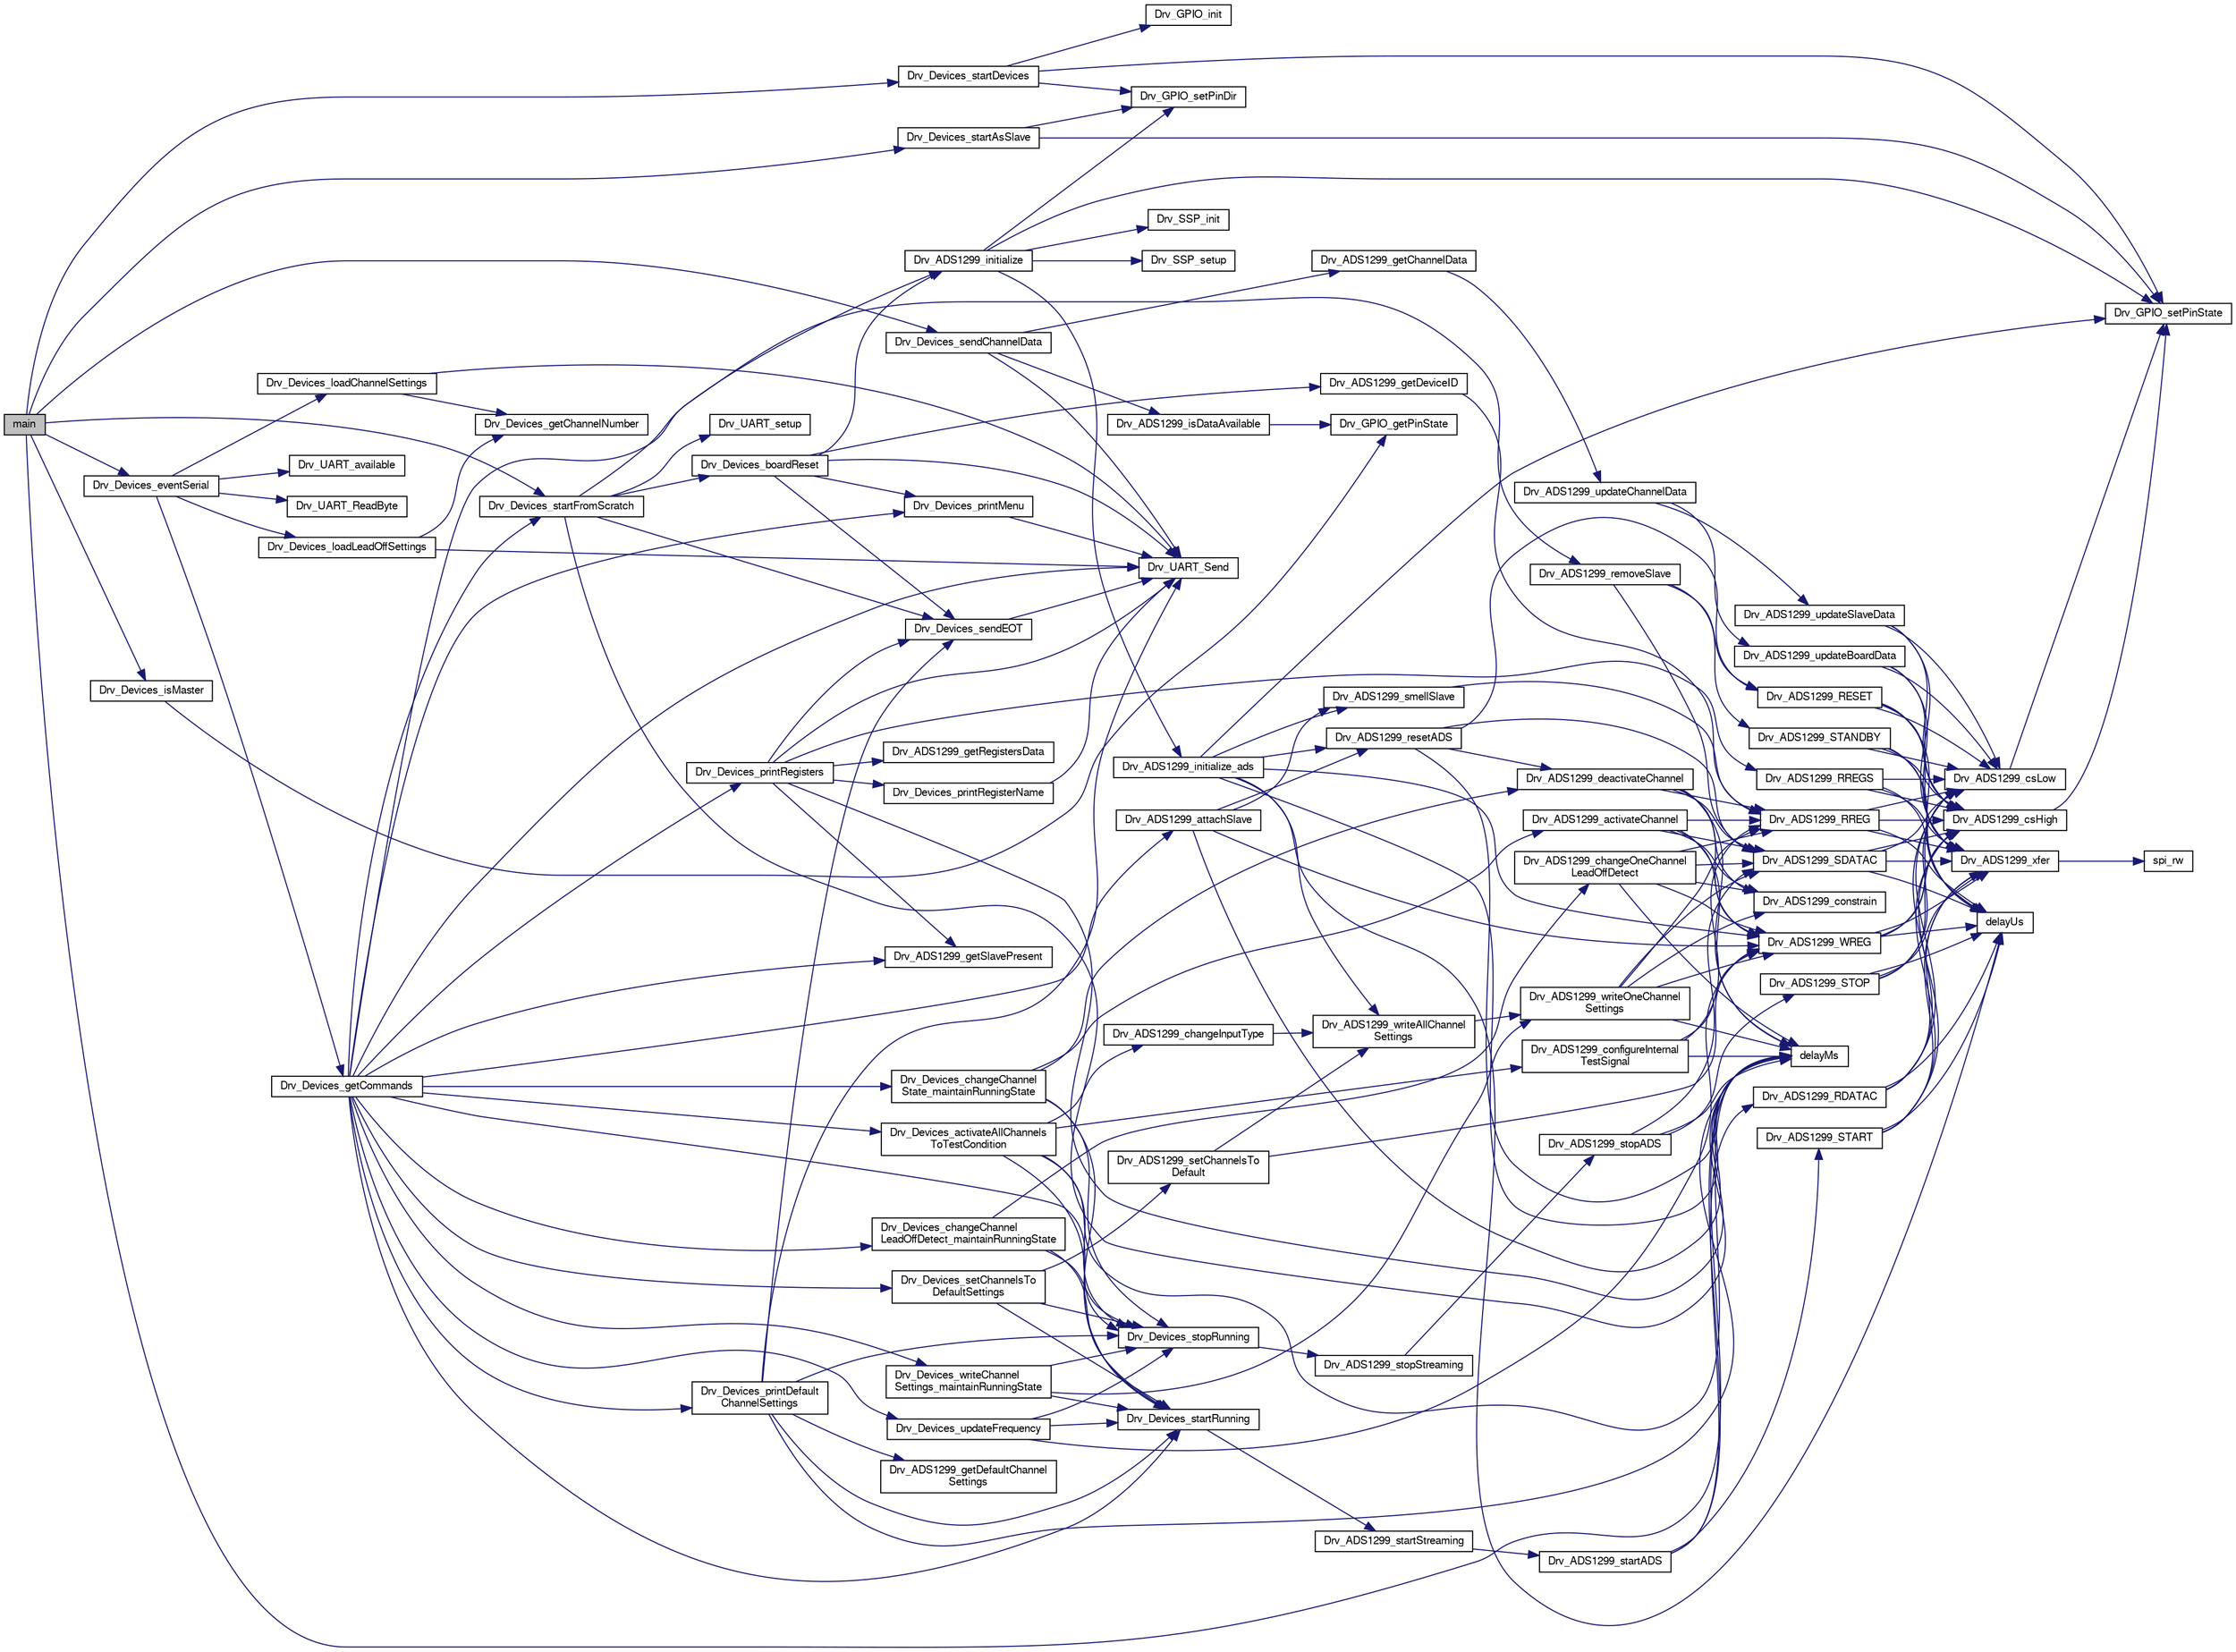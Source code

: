 digraph "main"
{
  edge [fontname="FreeSans",fontsize="10",labelfontname="FreeSans",labelfontsize="10"];
  node [fontname="FreeSans",fontsize="10",shape=record];
  rankdir="LR";
  Node1 [label="main",height=0.2,width=0.4,color="black", fillcolor="grey75", style="filled", fontcolor="black"];
  Node1 -> Node2 [color="midnightblue",fontsize="10",style="solid",fontname="FreeSans"];
  Node2 [label="Drv_Devices_startDevices",height=0.2,width=0.4,color="black", fillcolor="white", style="filled",URL="$group__Devices__Library.html#ga752ca1b164444c691ffe54ed89d848c8",tooltip="Call init and start functions of the different peripherals of the uC. "];
  Node2 -> Node3 [color="midnightblue",fontsize="10",style="solid",fontname="FreeSans"];
  Node3 [label="Drv_GPIO_init",height=0.2,width=0.4,color="black", fillcolor="white", style="filled",URL="$group__GPIO__Library.html#ga9be5db131ab65deac64ba3f32adc3e0a",tooltip="Initialize GPIO port. "];
  Node2 -> Node4 [color="midnightblue",fontsize="10",style="solid",fontname="FreeSans"];
  Node4 [label="Drv_GPIO_setPinDir",height=0.2,width=0.4,color="black", fillcolor="white", style="filled",URL="$group__GPIO__Library.html#gab513ddd38bb6f89dfa844fd7ab6c48dd",tooltip="Set GPIO direction for a single GPIO pin. "];
  Node2 -> Node5 [color="midnightblue",fontsize="10",style="solid",fontname="FreeSans"];
  Node5 [label="Drv_GPIO_setPinState",height=0.2,width=0.4,color="black", fillcolor="white", style="filled",URL="$group__GPIO__Library.html#gaa0fc19aa74a1bf75817ba137e78f7a0a",tooltip="Set a GPIO pin state. "];
  Node1 -> Node6 [color="midnightblue",fontsize="10",style="solid",fontname="FreeSans"];
  Node6 [label="Drv_Devices_isMaster",height=0.2,width=0.4,color="black", fillcolor="white", style="filled",URL="$group__Devices__Library.html#ga92e403bbfcda965385b78ce10bbea47a",tooltip="Determines if the board is Master or Slave and set a flag. "];
  Node6 -> Node7 [color="midnightblue",fontsize="10",style="solid",fontname="FreeSans"];
  Node7 [label="Drv_GPIO_getPinState",height=0.2,width=0.4,color="black", fillcolor="white", style="filled",URL="$group__GPIO__Library.html#ga3979c4c389440c603c44afef9b25c6c6",tooltip="Get a GPIO pin state. "];
  Node1 -> Node8 [color="midnightblue",fontsize="10",style="solid",fontname="FreeSans"];
  Node8 [label="delayMs",height=0.2,width=0.4,color="black", fillcolor="white", style="filled",URL="$group__Devices__Library.html#gadde208bf0ea8bb35d8606d3859219a40",tooltip="Delay in milliseconds. "];
  Node1 -> Node9 [color="midnightblue",fontsize="10",style="solid",fontname="FreeSans"];
  Node9 [label="Drv_Devices_startFromScratch",height=0.2,width=0.4,color="black", fillcolor="white", style="filled",URL="$group__Devices__Library.html#ga43e0b770fd7ccd57b3f0d5ddf0eda4be",tooltip="Start the system from scratch, send initial message and get the board ready to get commands..."];
  Node9 -> Node10 [color="midnightblue",fontsize="10",style="solid",fontname="FreeSans"];
  Node10 [label="Drv_UART_setup",height=0.2,width=0.4,color="black", fillcolor="white", style="filled",URL="$group__UART__Library.html#ga8026f78d22425b39818431d299d638a3",tooltip="UART initial setup and initialization. "];
  Node9 -> Node11 [color="midnightblue",fontsize="10",style="solid",fontname="FreeSans"];
  Node11 [label="Drv_ADS1299_initialize",height=0.2,width=0.4,color="black", fillcolor="white", style="filled",URL="$group__ADS1299__Library.html#ga3a5f7edb0cb404ffa6865a56573a0c4b",tooltip="Configure pines connected to the ADS and the ADS itself. "];
  Node11 -> Node4 [color="midnightblue",fontsize="10",style="solid",fontname="FreeSans"];
  Node11 -> Node5 [color="midnightblue",fontsize="10",style="solid",fontname="FreeSans"];
  Node11 -> Node12 [color="midnightblue",fontsize="10",style="solid",fontname="FreeSans"];
  Node12 [label="Drv_SSP_init",height=0.2,width=0.4,color="black", fillcolor="white", style="filled",URL="$group__SSP__Library.html#ga0c5eb23f106efe0d4b8687874954c549",tooltip="Init the SSP module. "];
  Node11 -> Node13 [color="midnightblue",fontsize="10",style="solid",fontname="FreeSans"];
  Node13 [label="Drv_SSP_setup",height=0.2,width=0.4,color="black", fillcolor="white", style="filled",URL="$group__SSP__Library.html#ga0f01059c0a84ecf456f3ad9d38b9794b",tooltip="Configuration of format and data of the SSP module. "];
  Node11 -> Node14 [color="midnightblue",fontsize="10",style="solid",fontname="FreeSans"];
  Node14 [label="Drv_ADS1299_initialize_ads",height=0.2,width=0.4,color="black", fillcolor="white", style="filled",URL="$group__ADS1299__Library.html#ga7d4e3c16375e804d9275b55a5872410b",tooltip="Hard Reset ADS and power up sequence. "];
  Node14 -> Node8 [color="midnightblue",fontsize="10",style="solid",fontname="FreeSans"];
  Node14 -> Node5 [color="midnightblue",fontsize="10",style="solid",fontname="FreeSans"];
  Node14 -> Node15 [color="midnightblue",fontsize="10",style="solid",fontname="FreeSans"];
  Node15 [label="delayUs",height=0.2,width=0.4,color="black", fillcolor="white", style="filled",URL="$group__Devices__Library.html#ga120f8cfcae7121ef62deee0473cf19ee",tooltip="Delay in microseconds. "];
  Node14 -> Node16 [color="midnightblue",fontsize="10",style="solid",fontname="FreeSans"];
  Node16 [label="Drv_ADS1299_resetADS",height=0.2,width=0.4,color="black", fillcolor="white", style="filled",URL="$group__ADS1299__Library.html#gaf00abe725d1194171c9b84ab1c9aa356",tooltip="Reset all the ADS1299 settings. Stops all data acquisition. "];
  Node16 -> Node17 [color="midnightblue",fontsize="10",style="solid",fontname="FreeSans"];
  Node17 [label="Drv_ADS1299_RESET",height=0.2,width=0.4,color="black", fillcolor="white", style="filled",URL="$group__ADS1299__Library.html#ga33a611c58e5bd53c062d118be8a09d9e",tooltip="Set all register values to default. "];
  Node17 -> Node18 [color="midnightblue",fontsize="10",style="solid",fontname="FreeSans"];
  Node18 [label="Drv_ADS1299_csLow",height=0.2,width=0.4,color="black", fillcolor="white", style="filled",URL="$group__ADS1299__Library.html#gae7bfe7b22c142ad6af3606fc094dd149",tooltip="SPI chip select method. "];
  Node18 -> Node5 [color="midnightblue",fontsize="10",style="solid",fontname="FreeSans"];
  Node17 -> Node19 [color="midnightblue",fontsize="10",style="solid",fontname="FreeSans"];
  Node19 [label="Drv_ADS1299_xfer",height=0.2,width=0.4,color="black", fillcolor="white", style="filled",URL="$group__ADS1299__Library.html#gaacd804d5af6ab72174a9cb050dcf9041",tooltip="SPI communication method. "];
  Node19 -> Node20 [color="midnightblue",fontsize="10",style="solid",fontname="FreeSans"];
  Node20 [label="spi_rw",height=0.2,width=0.4,color="black", fillcolor="white", style="filled",URL="$group__SSP__Library.html#ga3808c285915bc0c410f4188eafce502d",tooltip="Faster way to transfer a single a byte via SSP. "];
  Node17 -> Node15 [color="midnightblue",fontsize="10",style="solid",fontname="FreeSans"];
  Node17 -> Node21 [color="midnightblue",fontsize="10",style="solid",fontname="FreeSans"];
  Node21 [label="Drv_ADS1299_csHigh",height=0.2,width=0.4,color="black", fillcolor="white", style="filled",URL="$group__ADS1299__Library.html#gad90e09cf6259d704d03a6b3f569d0976",tooltip="SPI chip de-select. "];
  Node21 -> Node5 [color="midnightblue",fontsize="10",style="solid",fontname="FreeSans"];
  Node16 -> Node22 [color="midnightblue",fontsize="10",style="solid",fontname="FreeSans"];
  Node22 [label="Drv_ADS1299_SDATAC",height=0.2,width=0.4,color="black", fillcolor="white", style="filled",URL="$group__ADS1299__Library.html#ga9715d3a40b02158b668d9c82bd0af79a",tooltip="Get out of read data continuous mode. "];
  Node22 -> Node18 [color="midnightblue",fontsize="10",style="solid",fontname="FreeSans"];
  Node22 -> Node19 [color="midnightblue",fontsize="10",style="solid",fontname="FreeSans"];
  Node22 -> Node15 [color="midnightblue",fontsize="10",style="solid",fontname="FreeSans"];
  Node22 -> Node21 [color="midnightblue",fontsize="10",style="solid",fontname="FreeSans"];
  Node16 -> Node8 [color="midnightblue",fontsize="10",style="solid",fontname="FreeSans"];
  Node16 -> Node23 [color="midnightblue",fontsize="10",style="solid",fontname="FreeSans"];
  Node23 [label="Drv_ADS1299_deactivateChannel",height=0.2,width=0.4,color="black", fillcolor="white", style="filled",URL="$group__ADS1299__Library.html#gaf752ff51f24643ab51099720f9d69846",tooltip="De-activate specific channel N. "];
  Node23 -> Node22 [color="midnightblue",fontsize="10",style="solid",fontname="FreeSans"];
  Node23 -> Node8 [color="midnightblue",fontsize="10",style="solid",fontname="FreeSans"];
  Node23 -> Node24 [color="midnightblue",fontsize="10",style="solid",fontname="FreeSans"];
  Node24 [label="Drv_ADS1299_constrain",height=0.2,width=0.4,color="black", fillcolor="white", style="filled",URL="$group__ADS1299__Library.html#ga713b706931292d92d4e8972d79a311a0",tooltip="Constrains a number to be within a range. "];
  Node23 -> Node25 [color="midnightblue",fontsize="10",style="solid",fontname="FreeSans"];
  Node25 [label="Drv_ADS1299_RREG",height=0.2,width=0.4,color="black", fillcolor="white", style="filled",URL="$group__ADS1299__Library.html#ga1c03d79e9a6080ed2de6916b1dd47849",tooltip="Read one ADS register. "];
  Node25 -> Node18 [color="midnightblue",fontsize="10",style="solid",fontname="FreeSans"];
  Node25 -> Node19 [color="midnightblue",fontsize="10",style="solid",fontname="FreeSans"];
  Node25 -> Node15 [color="midnightblue",fontsize="10",style="solid",fontname="FreeSans"];
  Node25 -> Node21 [color="midnightblue",fontsize="10",style="solid",fontname="FreeSans"];
  Node23 -> Node26 [color="midnightblue",fontsize="10",style="solid",fontname="FreeSans"];
  Node26 [label="Drv_ADS1299_WREG",height=0.2,width=0.4,color="black", fillcolor="white", style="filled",URL="$group__ADS1299__Library.html#gaeb3dbf8ae39e90411b32757240f61b8b",tooltip="Write one ADS register. "];
  Node26 -> Node18 [color="midnightblue",fontsize="10",style="solid",fontname="FreeSans"];
  Node26 -> Node19 [color="midnightblue",fontsize="10",style="solid",fontname="FreeSans"];
  Node26 -> Node15 [color="midnightblue",fontsize="10",style="solid",fontname="FreeSans"];
  Node26 -> Node21 [color="midnightblue",fontsize="10",style="solid",fontname="FreeSans"];
  Node14 -> Node26 [color="midnightblue",fontsize="10",style="solid",fontname="FreeSans"];
  Node14 -> Node27 [color="midnightblue",fontsize="10",style="solid",fontname="FreeSans"];
  Node27 [label="Drv_ADS1299_smellSlave",height=0.2,width=0.4,color="black", fillcolor="white", style="filled",URL="$group__ADS1299__Library.html#ga9d74c4bec77d3719c9334d953e2ac590",tooltip="Check if Slave Board is present. "];
  Node27 -> Node25 [color="midnightblue",fontsize="10",style="solid",fontname="FreeSans"];
  Node14 -> Node28 [color="midnightblue",fontsize="10",style="solid",fontname="FreeSans"];
  Node28 [label="Drv_ADS1299_writeAllChannel\lSettings",height=0.2,width=0.4,color="black", fillcolor="white", style="filled",URL="$group__ADS1299__Library.html#ga6191cb19901b35ad7f9e5d999064dac3",tooltip="Write settings of all channels. "];
  Node28 -> Node29 [color="midnightblue",fontsize="10",style="solid",fontname="FreeSans"];
  Node29 [label="Drv_ADS1299_writeOneChannel\lSettings",height=0.2,width=0.4,color="black", fillcolor="white", style="filled",URL="$group__ADS1299__Library.html#gab10b419566b34fa502514a113505312d",tooltip="Write settings of only one specific channel. "];
  Node29 -> Node24 [color="midnightblue",fontsize="10",style="solid",fontname="FreeSans"];
  Node29 -> Node22 [color="midnightblue",fontsize="10",style="solid",fontname="FreeSans"];
  Node29 -> Node8 [color="midnightblue",fontsize="10",style="solid",fontname="FreeSans"];
  Node29 -> Node26 [color="midnightblue",fontsize="10",style="solid",fontname="FreeSans"];
  Node29 -> Node25 [color="midnightblue",fontsize="10",style="solid",fontname="FreeSans"];
  Node9 -> Node8 [color="midnightblue",fontsize="10",style="solid",fontname="FreeSans"];
  Node9 -> Node30 [color="midnightblue",fontsize="10",style="solid",fontname="FreeSans"];
  Node30 [label="Drv_Devices_boardReset",height=0.2,width=0.4,color="black", fillcolor="white", style="filled",URL="$group__Devices__Library.html#gab949068810476a2e08078aa7eab15a83"];
  Node30 -> Node11 [color="midnightblue",fontsize="10",style="solid",fontname="FreeSans"];
  Node30 -> Node31 [color="midnightblue",fontsize="10",style="solid",fontname="FreeSans"];
  Node31 [label="Drv_UART_Send",height=0.2,width=0.4,color="black", fillcolor="white", style="filled",URL="$group__UART__Library.html#ga3cd9c151bd9649652b8f6c7a8a371f4b",tooltip="Send data by UART. "];
  Node30 -> Node32 [color="midnightblue",fontsize="10",style="solid",fontname="FreeSans"];
  Node32 [label="Drv_ADS1299_getDeviceID",height=0.2,width=0.4,color="black", fillcolor="white", style="filled",URL="$group__ADS1299__Library.html#ga812e36de1efba860dca4dec17b08b1a6",tooltip="Return the ID of the AFE device. "];
  Node32 -> Node25 [color="midnightblue",fontsize="10",style="solid",fontname="FreeSans"];
  Node30 -> Node33 [color="midnightblue",fontsize="10",style="solid",fontname="FreeSans"];
  Node33 [label="Drv_Devices_printMenu",height=0.2,width=0.4,color="black", fillcolor="white", style="filled",URL="$group__Devices__Library.html#gac177c9b23475b7551fbcebe3db410bf0",tooltip="Print menu. "];
  Node33 -> Node31 [color="midnightblue",fontsize="10",style="solid",fontname="FreeSans"];
  Node30 -> Node34 [color="midnightblue",fontsize="10",style="solid",fontname="FreeSans"];
  Node34 [label="Drv_Devices_sendEOT",height=0.2,width=0.4,color="black", fillcolor="white", style="filled",URL="$group__Devices__Library.html#ga26ea493ed59bae1e6a0c0af4ece44f40",tooltip="Send characters to shake hands with the controlling program. "];
  Node34 -> Node31 [color="midnightblue",fontsize="10",style="solid",fontname="FreeSans"];
  Node9 -> Node34 [color="midnightblue",fontsize="10",style="solid",fontname="FreeSans"];
  Node1 -> Node35 [color="midnightblue",fontsize="10",style="solid",fontname="FreeSans"];
  Node35 [label="Drv_Devices_sendChannelData",height=0.2,width=0.4,color="black", fillcolor="white", style="filled",URL="$group__Devices__Library.html#ga828212dc5604557924cd8ea9e6252c6c",tooltip="Send via UART the data acquired by the ADS. "];
  Node35 -> Node36 [color="midnightblue",fontsize="10",style="solid",fontname="FreeSans"];
  Node36 [label="Drv_ADS1299_isDataAvailable",height=0.2,width=0.4,color="black", fillcolor="white", style="filled",URL="$group__ADS1299__Library.html#ga55bafd8fc454bf91a40711e71c9028e0",tooltip="Query to see if data is available from the ADS1299. "];
  Node36 -> Node7 [color="midnightblue",fontsize="10",style="solid",fontname="FreeSans"];
  Node35 -> Node37 [color="midnightblue",fontsize="10",style="solid",fontname="FreeSans"];
  Node37 [label="Drv_ADS1299_getChannelData",height=0.2,width=0.4,color="black", fillcolor="white", style="filled",URL="$group__ADS1299__Library.html#ga7b9304053ccfe17319cc73d1c5c738c1",tooltip="Function to get Channel Data. "];
  Node37 -> Node38 [color="midnightblue",fontsize="10",style="solid",fontname="FreeSans"];
  Node38 [label="Drv_ADS1299_updateChannelData",height=0.2,width=0.4,color="black", fillcolor="white", style="filled",URL="$group__ADS1299__Library.html#gab649fc7f231ca292b9c06cc31e50fff1",tooltip="Function called to receive new data from the ADS1299. "];
  Node38 -> Node39 [color="midnightblue",fontsize="10",style="solid",fontname="FreeSans"];
  Node39 [label="Drv_ADS1299_updateBoardData",height=0.2,width=0.4,color="black", fillcolor="white", style="filled",URL="$group__ADS1299__Library.html#ga6a7fda986df83568223e0d81ec493169",tooltip="Function called to receive new data from the master board. "];
  Node39 -> Node18 [color="midnightblue",fontsize="10",style="solid",fontname="FreeSans"];
  Node39 -> Node19 [color="midnightblue",fontsize="10",style="solid",fontname="FreeSans"];
  Node39 -> Node21 [color="midnightblue",fontsize="10",style="solid",fontname="FreeSans"];
  Node38 -> Node40 [color="midnightblue",fontsize="10",style="solid",fontname="FreeSans"];
  Node40 [label="Drv_ADS1299_updateSlaveData",height=0.2,width=0.4,color="black", fillcolor="white", style="filled",URL="$group__ADS1299__Library.html#gaf7e73c7a2a885b3ce8c63cc1af03851c",tooltip="Function called to receive new data from the slave board. "];
  Node40 -> Node18 [color="midnightblue",fontsize="10",style="solid",fontname="FreeSans"];
  Node40 -> Node19 [color="midnightblue",fontsize="10",style="solid",fontname="FreeSans"];
  Node40 -> Node21 [color="midnightblue",fontsize="10",style="solid",fontname="FreeSans"];
  Node35 -> Node31 [color="midnightblue",fontsize="10",style="solid",fontname="FreeSans"];
  Node1 -> Node41 [color="midnightblue",fontsize="10",style="solid",fontname="FreeSans"];
  Node41 [label="Drv_Devices_eventSerial",height=0.2,width=0.4,color="black", fillcolor="white", style="filled",URL="$group__Devices__Library.html#ga8092c357f91843e6fa9db02735addc7d",tooltip="Function for receiving new commands. "];
  Node41 -> Node42 [color="midnightblue",fontsize="10",style="solid",fontname="FreeSans"];
  Node42 [label="Drv_UART_available",height=0.2,width=0.4,color="black", fillcolor="white", style="filled",URL="$group__UART__Library.html#ga7a96fcb2dfc23bcf106ef05a6e348eb4",tooltip="Indicates if there is new data to be read. "];
  Node41 -> Node43 [color="midnightblue",fontsize="10",style="solid",fontname="FreeSans"];
  Node43 [label="Drv_UART_ReadByte",height=0.2,width=0.4,color="black", fillcolor="white", style="filled",URL="$group__UART__Library.html#ga0332d0b4b9dee94a3464a62ab776b594",tooltip="Read one byte. "];
  Node41 -> Node44 [color="midnightblue",fontsize="10",style="solid",fontname="FreeSans"];
  Node44 [label="Drv_Devices_loadChannelSettings",height=0.2,width=0.4,color="black", fillcolor="white", style="filled",URL="$group__Devices__Library.html#ga1b75ac5dd3eb55ef54cff5de501875a9",tooltip="Retrieve parameters and execute channel settings. "];
  Node44 -> Node45 [color="midnightblue",fontsize="10",style="solid",fontname="FreeSans"];
  Node45 [label="Drv_Devices_getChannelNumber",height=0.2,width=0.4,color="black", fillcolor="white", style="filled",URL="$group__Devices__Library.html#ga648ce331709a942df57efd5b8645db13",tooltip="Convert channel number from character to number. "];
  Node44 -> Node31 [color="midnightblue",fontsize="10",style="solid",fontname="FreeSans"];
  Node41 -> Node46 [color="midnightblue",fontsize="10",style="solid",fontname="FreeSans"];
  Node46 [label="Drv_Devices_loadLeadOffSettings",height=0.2,width=0.4,color="black", fillcolor="white", style="filled",URL="$group__Devices__Library.html#ga91621cb0b85d8918aa835f198c827379",tooltip="Retrieve parameters and execute channel settings. "];
  Node46 -> Node45 [color="midnightblue",fontsize="10",style="solid",fontname="FreeSans"];
  Node46 -> Node31 [color="midnightblue",fontsize="10",style="solid",fontname="FreeSans"];
  Node41 -> Node47 [color="midnightblue",fontsize="10",style="solid",fontname="FreeSans"];
  Node47 [label="Drv_Devices_getCommands",height=0.2,width=0.4,color="black", fillcolor="white", style="filled",URL="$group__Devices__Library.html#gafb56f6b90c50e36cd6e34665d85fb903",tooltip="Function for interpreting commands. "];
  Node47 -> Node31 [color="midnightblue",fontsize="10",style="solid",fontname="FreeSans"];
  Node47 -> Node48 [color="midnightblue",fontsize="10",style="solid",fontname="FreeSans"];
  Node48 [label="Drv_Devices_changeChannel\lState_maintainRunningState",height=0.2,width=0.4,color="black", fillcolor="white", style="filled",URL="$group__Devices__Library.html#gacf4dbff760e8426996f21c8a68d77cef",tooltip="Activate or De-activate channel maintaining running state. "];
  Node48 -> Node49 [color="midnightblue",fontsize="10",style="solid",fontname="FreeSans"];
  Node49 [label="Drv_Devices_stopRunning",height=0.2,width=0.4,color="black", fillcolor="white", style="filled",URL="$group__Devices__Library.html#ga8584f49a773b7e9add0e51bb0057fb54",tooltip="Stop data acquisition. "];
  Node49 -> Node50 [color="midnightblue",fontsize="10",style="solid",fontname="FreeSans"];
  Node50 [label="Drv_ADS1299_stopStreaming",height=0.2,width=0.4,color="black", fillcolor="white", style="filled",URL="$group__ADS1299__Library.html#ga76f9b41b04d6ac6a9fc5ba36884df125",tooltip="Stop data acquisition. "];
  Node50 -> Node51 [color="midnightblue",fontsize="10",style="solid",fontname="FreeSans"];
  Node51 [label="Drv_ADS1299_stopADS",height=0.2,width=0.4,color="black", fillcolor="white", style="filled",URL="$group__ADS1299__Library.html#gafed9edc40d47ce6fc0c7c5325b616d74",tooltip="Stop continuous data acquisition. "];
  Node51 -> Node52 [color="midnightblue",fontsize="10",style="solid",fontname="FreeSans"];
  Node52 [label="Drv_ADS1299_STOP",height=0.2,width=0.4,color="black", fillcolor="white", style="filled",URL="$group__ADS1299__Library.html#ga745a56f8f9a82a3ff488fdfa44b5877c",tooltip="Stop data acquisition. "];
  Node52 -> Node18 [color="midnightblue",fontsize="10",style="solid",fontname="FreeSans"];
  Node52 -> Node19 [color="midnightblue",fontsize="10",style="solid",fontname="FreeSans"];
  Node52 -> Node15 [color="midnightblue",fontsize="10",style="solid",fontname="FreeSans"];
  Node52 -> Node21 [color="midnightblue",fontsize="10",style="solid",fontname="FreeSans"];
  Node51 -> Node8 [color="midnightblue",fontsize="10",style="solid",fontname="FreeSans"];
  Node51 -> Node22 [color="midnightblue",fontsize="10",style="solid",fontname="FreeSans"];
  Node48 -> Node53 [color="midnightblue",fontsize="10",style="solid",fontname="FreeSans"];
  Node53 [label="Drv_ADS1299_activateChannel",height=0.2,width=0.4,color="black", fillcolor="white", style="filled",URL="$group__ADS1299__Library.html#ga265dd2d7a4bd35e681d566e3a2c517ce",tooltip="Activate specific channel N. "];
  Node53 -> Node24 [color="midnightblue",fontsize="10",style="solid",fontname="FreeSans"];
  Node53 -> Node22 [color="midnightblue",fontsize="10",style="solid",fontname="FreeSans"];
  Node53 -> Node26 [color="midnightblue",fontsize="10",style="solid",fontname="FreeSans"];
  Node53 -> Node25 [color="midnightblue",fontsize="10",style="solid",fontname="FreeSans"];
  Node53 -> Node8 [color="midnightblue",fontsize="10",style="solid",fontname="FreeSans"];
  Node48 -> Node23 [color="midnightblue",fontsize="10",style="solid",fontname="FreeSans"];
  Node48 -> Node54 [color="midnightblue",fontsize="10",style="solid",fontname="FreeSans"];
  Node54 [label="Drv_Devices_startRunning",height=0.2,width=0.4,color="black", fillcolor="white", style="filled",URL="$group__Devices__Library.html#ga7f4ddcd86724d8aad896ff12e43146ca",tooltip="Start data acquisition. "];
  Node54 -> Node55 [color="midnightblue",fontsize="10",style="solid",fontname="FreeSans"];
  Node55 [label="Drv_ADS1299_startStreaming",height=0.2,width=0.4,color="black", fillcolor="white", style="filled",URL="$group__ADS1299__Library.html#gad3ea6087f205bfce6610c763f3f332d3",tooltip="Start data acquisition. "];
  Node55 -> Node56 [color="midnightblue",fontsize="10",style="solid",fontname="FreeSans"];
  Node56 [label="Drv_ADS1299_startADS",height=0.2,width=0.4,color="black", fillcolor="white", style="filled",URL="$group__ADS1299__Library.html#gad2841df2e1508c7d9f86d0d90681986e",tooltip="Start continuous data acquisition. "];
  Node56 -> Node57 [color="midnightblue",fontsize="10",style="solid",fontname="FreeSans"];
  Node57 [label="Drv_ADS1299_RDATAC",height=0.2,width=0.4,color="black", fillcolor="white", style="filled",URL="$group__ADS1299__Library.html#ga51676dbe90976a582680808c7f32eadc",tooltip="Go into read data continuous mode. "];
  Node57 -> Node18 [color="midnightblue",fontsize="10",style="solid",fontname="FreeSans"];
  Node57 -> Node19 [color="midnightblue",fontsize="10",style="solid",fontname="FreeSans"];
  Node57 -> Node15 [color="midnightblue",fontsize="10",style="solid",fontname="FreeSans"];
  Node57 -> Node21 [color="midnightblue",fontsize="10",style="solid",fontname="FreeSans"];
  Node56 -> Node8 [color="midnightblue",fontsize="10",style="solid",fontname="FreeSans"];
  Node56 -> Node58 [color="midnightblue",fontsize="10",style="solid",fontname="FreeSans"];
  Node58 [label="Drv_ADS1299_START",height=0.2,width=0.4,color="black", fillcolor="white", style="filled",URL="$group__ADS1299__Library.html#gab74ff026d8a21e4c41ec454debdf0928",tooltip="Start data acquisition. "];
  Node58 -> Node18 [color="midnightblue",fontsize="10",style="solid",fontname="FreeSans"];
  Node58 -> Node19 [color="midnightblue",fontsize="10",style="solid",fontname="FreeSans"];
  Node58 -> Node15 [color="midnightblue",fontsize="10",style="solid",fontname="FreeSans"];
  Node58 -> Node21 [color="midnightblue",fontsize="10",style="solid",fontname="FreeSans"];
  Node47 -> Node59 [color="midnightblue",fontsize="10",style="solid",fontname="FreeSans"];
  Node59 [label="Drv_Devices_activateAllChannels\lToTestCondition",height=0.2,width=0.4,color="black", fillcolor="white", style="filled",URL="$group__Devices__Library.html#ga42ce5be2b197d04b4b0a9918a11ea457",tooltip="Set test inputs to all channels. "];
  Node59 -> Node49 [color="midnightblue",fontsize="10",style="solid",fontname="FreeSans"];
  Node59 -> Node8 [color="midnightblue",fontsize="10",style="solid",fontname="FreeSans"];
  Node59 -> Node60 [color="midnightblue",fontsize="10",style="solid",fontname="FreeSans"];
  Node60 [label="Drv_ADS1299_configureInternal\lTestSignal",height=0.2,width=0.4,color="black", fillcolor="white", style="filled",URL="$group__ADS1299__Library.html#gab82c3d9732f1cf5d5fc8017cd807f035",tooltip="Configure the test signals that can be inernally generated by the ADS1299. "];
  Node60 -> Node25 [color="midnightblue",fontsize="10",style="solid",fontname="FreeSans"];
  Node60 -> Node26 [color="midnightblue",fontsize="10",style="solid",fontname="FreeSans"];
  Node60 -> Node8 [color="midnightblue",fontsize="10",style="solid",fontname="FreeSans"];
  Node59 -> Node61 [color="midnightblue",fontsize="10",style="solid",fontname="FreeSans"];
  Node61 [label="Drv_ADS1299_changeInputType",height=0.2,width=0.4,color="black", fillcolor="white", style="filled",URL="$group__ADS1299__Library.html#ga1377f541513a9626c05ba013f081cab4",tooltip="Change the source of signal connected to the inputs of the ADS1299. "];
  Node61 -> Node28 [color="midnightblue",fontsize="10",style="solid",fontname="FreeSans"];
  Node59 -> Node54 [color="midnightblue",fontsize="10",style="solid",fontname="FreeSans"];
  Node47 -> Node62 [color="midnightblue",fontsize="10",style="solid",fontname="FreeSans"];
  Node62 [label="Drv_Devices_writeChannel\lSettings_maintainRunningState",height=0.2,width=0.4,color="black", fillcolor="white", style="filled",URL="$group__Devices__Library.html#gafd94e72e2e363f075a57a091e26424b2",tooltip="Stop acquisition, set the channels and re-start acquisition. "];
  Node62 -> Node49 [color="midnightblue",fontsize="10",style="solid",fontname="FreeSans"];
  Node62 -> Node29 [color="midnightblue",fontsize="10",style="solid",fontname="FreeSans"];
  Node62 -> Node54 [color="midnightblue",fontsize="10",style="solid",fontname="FreeSans"];
  Node47 -> Node63 [color="midnightblue",fontsize="10",style="solid",fontname="FreeSans"];
  Node63 [label="Drv_Devices_setChannelsTo\lDefaultSettings",height=0.2,width=0.4,color="black", fillcolor="white", style="filled",URL="$group__Devices__Library.html#gaa48520ff061081dab8c49d26bf9404dd",tooltip="Set all channels to the default settings. "];
  Node63 -> Node49 [color="midnightblue",fontsize="10",style="solid",fontname="FreeSans"];
  Node63 -> Node64 [color="midnightblue",fontsize="10",style="solid",fontname="FreeSans"];
  Node64 [label="Drv_ADS1299_setChannelsTo\lDefault",height=0.2,width=0.4,color="black", fillcolor="white", style="filled",URL="$group__ADS1299__Library.html#gada2653d98d54cb667537d468a5a3e4ce",tooltip="Set all channels with the default values. "];
  Node64 -> Node28 [color="midnightblue",fontsize="10",style="solid",fontname="FreeSans"];
  Node64 -> Node26 [color="midnightblue",fontsize="10",style="solid",fontname="FreeSans"];
  Node63 -> Node54 [color="midnightblue",fontsize="10",style="solid",fontname="FreeSans"];
  Node47 -> Node65 [color="midnightblue",fontsize="10",style="solid",fontname="FreeSans"];
  Node65 [label="Drv_Devices_printDefault\lChannelSettings",height=0.2,width=0.4,color="black", fillcolor="white", style="filled",URL="$group__Devices__Library.html#ga1a1a6145a5269b2a7ebd45abdb53b660",tooltip="Print the current Default Channel Settings. "];
  Node65 -> Node49 [color="midnightblue",fontsize="10",style="solid",fontname="FreeSans"];
  Node65 -> Node66 [color="midnightblue",fontsize="10",style="solid",fontname="FreeSans"];
  Node66 [label="Drv_ADS1299_getDefaultChannel\lSettings",height=0.2,width=0.4,color="black", fillcolor="white", style="filled",URL="$group__ADS1299__Library.html#ga4562e58d7948065c637e9289b4e942ef",tooltip="Return an array with the 6 values of default channel settings. "];
  Node65 -> Node31 [color="midnightblue",fontsize="10",style="solid",fontname="FreeSans"];
  Node65 -> Node34 [color="midnightblue",fontsize="10",style="solid",fontname="FreeSans"];
  Node65 -> Node8 [color="midnightblue",fontsize="10",style="solid",fontname="FreeSans"];
  Node65 -> Node54 [color="midnightblue",fontsize="10",style="solid",fontname="FreeSans"];
  Node47 -> Node67 [color="midnightblue",fontsize="10",style="solid",fontname="FreeSans"];
  Node67 [label="Drv_Devices_updateFrequency",height=0.2,width=0.4,color="black", fillcolor="white", style="filled",URL="$group__Devices__Library.html#ga2d56cab48a0548365790822b78afa02d",tooltip="Update sampling frequency. "];
  Node67 -> Node49 [color="midnightblue",fontsize="10",style="solid",fontname="FreeSans"];
  Node67 -> Node26 [color="midnightblue",fontsize="10",style="solid",fontname="FreeSans"];
  Node67 -> Node54 [color="midnightblue",fontsize="10",style="solid",fontname="FreeSans"];
  Node47 -> Node68 [color="midnightblue",fontsize="10",style="solid",fontname="FreeSans"];
  Node68 [label="Drv_Devices_changeChannel\lLeadOffDetect_maintainRunningState",height=0.2,width=0.4,color="black", fillcolor="white", style="filled",URL="$group__Devices__Library.html#ga87716766599b761bde56572ccaac7946",tooltip="Change lead off detect settings and re-start device. "];
  Node68 -> Node49 [color="midnightblue",fontsize="10",style="solid",fontname="FreeSans"];
  Node68 -> Node69 [color="midnightblue",fontsize="10",style="solid",fontname="FreeSans"];
  Node69 [label="Drv_ADS1299_changeOneChannel\lLeadOffDetect",height=0.2,width=0.4,color="black", fillcolor="white", style="filled",URL="$group__ADS1299__Library.html#ga7592db204eafa08302261bdaec47020d",tooltip="Change the lead off detect settings for specified channel. "];
  Node69 -> Node24 [color="midnightblue",fontsize="10",style="solid",fontname="FreeSans"];
  Node69 -> Node22 [color="midnightblue",fontsize="10",style="solid",fontname="FreeSans"];
  Node69 -> Node8 [color="midnightblue",fontsize="10",style="solid",fontname="FreeSans"];
  Node69 -> Node25 [color="midnightblue",fontsize="10",style="solid",fontname="FreeSans"];
  Node69 -> Node26 [color="midnightblue",fontsize="10",style="solid",fontname="FreeSans"];
  Node68 -> Node54 [color="midnightblue",fontsize="10",style="solid",fontname="FreeSans"];
  Node47 -> Node70 [color="midnightblue",fontsize="10",style="solid",fontname="FreeSans"];
  Node70 [label="Drv_ADS1299_getSlavePresent",height=0.2,width=0.4,color="black", fillcolor="white", style="filled",URL="$group__ADS1299__Library.html#gae15b4a58c8244229e31efdc1c66a8672",tooltip="To know if the Slave Board is present. "];
  Node47 -> Node71 [color="midnightblue",fontsize="10",style="solid",fontname="FreeSans"];
  Node71 [label="Drv_ADS1299_removeSlave",height=0.2,width=0.4,color="black", fillcolor="white", style="filled",URL="$group__ADS1299__Library.html#gab6a161f709334920b4f69156fe0ce928",tooltip="Stop Slave ADS and remove link. "];
  Node71 -> Node22 [color="midnightblue",fontsize="10",style="solid",fontname="FreeSans"];
  Node71 -> Node17 [color="midnightblue",fontsize="10",style="solid",fontname="FreeSans"];
  Node71 -> Node72 [color="midnightblue",fontsize="10",style="solid",fontname="FreeSans"];
  Node72 [label="Drv_ADS1299_STANDBY",height=0.2,width=0.4,color="black", fillcolor="white", style="filled",URL="$group__ADS1299__Library.html#ga47ebee464895e8e771d03c0f9ca5e21d",tooltip="Go into low power mode. "];
  Node72 -> Node18 [color="midnightblue",fontsize="10",style="solid",fontname="FreeSans"];
  Node72 -> Node19 [color="midnightblue",fontsize="10",style="solid",fontname="FreeSans"];
  Node72 -> Node15 [color="midnightblue",fontsize="10",style="solid",fontname="FreeSans"];
  Node72 -> Node21 [color="midnightblue",fontsize="10",style="solid",fontname="FreeSans"];
  Node47 -> Node73 [color="midnightblue",fontsize="10",style="solid",fontname="FreeSans"];
  Node73 [label="Drv_ADS1299_attachSlave",height=0.2,width=0.4,color="black", fillcolor="white", style="filled",URL="$group__ADS1299__Library.html#ga3da68a8b941049250800fc068c07a601",tooltip="Configure CLK output and detect Slave board. "];
  Node73 -> Node26 [color="midnightblue",fontsize="10",style="solid",fontname="FreeSans"];
  Node73 -> Node8 [color="midnightblue",fontsize="10",style="solid",fontname="FreeSans"];
  Node73 -> Node16 [color="midnightblue",fontsize="10",style="solid",fontname="FreeSans"];
  Node73 -> Node27 [color="midnightblue",fontsize="10",style="solid",fontname="FreeSans"];
  Node47 -> Node54 [color="midnightblue",fontsize="10",style="solid",fontname="FreeSans"];
  Node47 -> Node49 [color="midnightblue",fontsize="10",style="solid",fontname="FreeSans"];
  Node47 -> Node9 [color="midnightblue",fontsize="10",style="solid",fontname="FreeSans"];
  Node47 -> Node74 [color="midnightblue",fontsize="10",style="solid",fontname="FreeSans"];
  Node74 [label="Drv_Devices_printRegisters",height=0.2,width=0.4,color="black", fillcolor="white", style="filled",URL="$group__Devices__Library.html#gad214f99a7d211af8779b46b244f99d99",tooltip="Print the current state of all ADS1299 registers. "];
  Node74 -> Node70 [color="midnightblue",fontsize="10",style="solid",fontname="FreeSans"];
  Node74 -> Node75 [color="midnightblue",fontsize="10",style="solid",fontname="FreeSans"];
  Node75 [label="Drv_ADS1299_RREGS",height=0.2,width=0.4,color="black", fillcolor="white", style="filled",URL="$group__ADS1299__Library.html#gae5ee6c66ba40e661985018da02f4683d",tooltip="Read multiple ADS registers. "];
  Node75 -> Node18 [color="midnightblue",fontsize="10",style="solid",fontname="FreeSans"];
  Node75 -> Node19 [color="midnightblue",fontsize="10",style="solid",fontname="FreeSans"];
  Node75 -> Node15 [color="midnightblue",fontsize="10",style="solid",fontname="FreeSans"];
  Node75 -> Node21 [color="midnightblue",fontsize="10",style="solid",fontname="FreeSans"];
  Node74 -> Node8 [color="midnightblue",fontsize="10",style="solid",fontname="FreeSans"];
  Node74 -> Node76 [color="midnightblue",fontsize="10",style="solid",fontname="FreeSans"];
  Node76 [label="Drv_ADS1299_getRegistersData",height=0.2,width=0.4,color="black", fillcolor="white", style="filled",URL="$group__ADS1299__Library.html#ga790bde97963d9c00dc481bd2bbe91628",tooltip="Return a array with ADS1299 registers data. "];
  Node74 -> Node31 [color="midnightblue",fontsize="10",style="solid",fontname="FreeSans"];
  Node74 -> Node77 [color="midnightblue",fontsize="10",style="solid",fontname="FreeSans"];
  Node77 [label="Drv_Devices_printRegisterName",height=0.2,width=0.4,color="black", fillcolor="white", style="filled",URL="$group__Devices__Library.html#gad85a26f63a893c55cdbbe5c4c0d0e69e",tooltip="To get and send by UART the name of a specific ADS1299 register. "];
  Node77 -> Node31 [color="midnightblue",fontsize="10",style="solid",fontname="FreeSans"];
  Node74 -> Node34 [color="midnightblue",fontsize="10",style="solid",fontname="FreeSans"];
  Node47 -> Node33 [color="midnightblue",fontsize="10",style="solid",fontname="FreeSans"];
  Node1 -> Node78 [color="midnightblue",fontsize="10",style="solid",fontname="FreeSans"];
  Node78 [label="Drv_Devices_startAsSlave",height=0.2,width=0.4,color="black", fillcolor="white", style="filled",URL="$group__Devices__Library.html#ga7a5e2ac941ca1d1f308f910539005d4b",tooltip="Start the system as Salve. Configure I/O pins. "];
  Node78 -> Node4 [color="midnightblue",fontsize="10",style="solid",fontname="FreeSans"];
  Node78 -> Node5 [color="midnightblue",fontsize="10",style="solid",fontname="FreeSans"];
}
